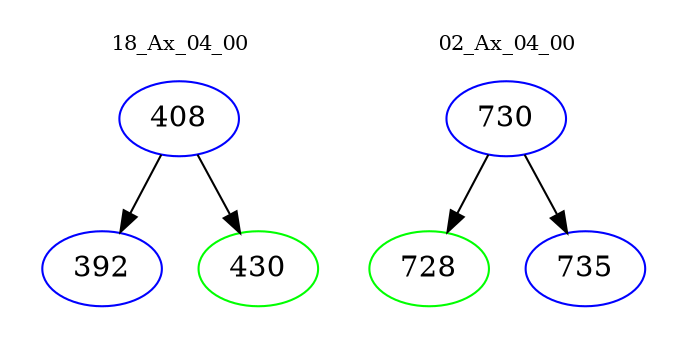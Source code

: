 digraph{
subgraph cluster_0 {
color = white
label = "18_Ax_04_00";
fontsize=10;
T0_408 [label="408", color="blue"]
T0_408 -> T0_392 [color="black"]
T0_392 [label="392", color="blue"]
T0_408 -> T0_430 [color="black"]
T0_430 [label="430", color="green"]
}
subgraph cluster_1 {
color = white
label = "02_Ax_04_00";
fontsize=10;
T1_730 [label="730", color="blue"]
T1_730 -> T1_728 [color="black"]
T1_728 [label="728", color="green"]
T1_730 -> T1_735 [color="black"]
T1_735 [label="735", color="blue"]
}
}
